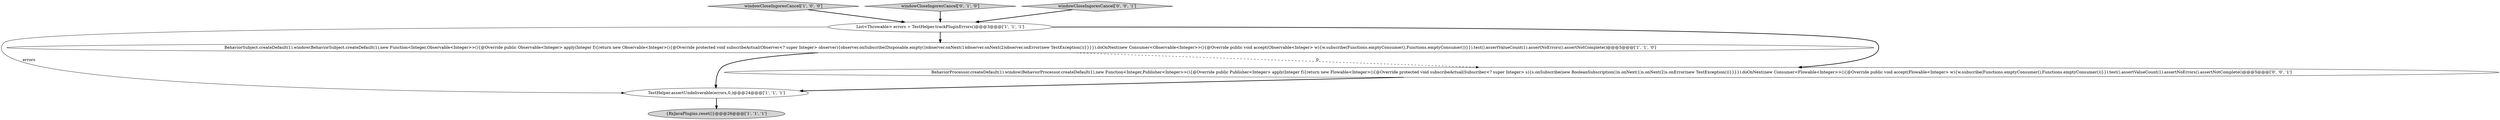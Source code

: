 digraph {
2 [style = filled, label = "TestHelper.assertUndeliverable(errors,0,)@@@24@@@['1', '1', '1']", fillcolor = white, shape = ellipse image = "AAA0AAABBB1BBB"];
3 [style = filled, label = "windowCloseIngoresCancel['1', '0', '0']", fillcolor = lightgray, shape = diamond image = "AAA0AAABBB1BBB"];
5 [style = filled, label = "windowCloseIngoresCancel['0', '1', '0']", fillcolor = lightgray, shape = diamond image = "AAA0AAABBB2BBB"];
4 [style = filled, label = "{RxJavaPlugins.reset()}@@@26@@@['1', '1', '1']", fillcolor = lightgray, shape = ellipse image = "AAA0AAABBB1BBB"];
1 [style = filled, label = "List<Throwable> errors = TestHelper.trackPluginErrors()@@@3@@@['1', '1', '1']", fillcolor = white, shape = ellipse image = "AAA0AAABBB1BBB"];
7 [style = filled, label = "windowCloseIngoresCancel['0', '0', '1']", fillcolor = lightgray, shape = diamond image = "AAA0AAABBB3BBB"];
0 [style = filled, label = "BehaviorSubject.createDefault(1).window(BehaviorSubject.createDefault(1),new Function<Integer,Observable<Integer>>(){@Override public Observable<Integer> apply(Integer f){return new Observable<Integer>(){@Override protected void subscribeActual(Observer<? super Integer> observer){observer.onSubscribe(Disposable.empty())observer.onNext(1)observer.onNext(2)observer.onError(new TestException())}}}}).doOnNext(new Consumer<Observable<Integer>>(){@Override public void accept(Observable<Integer> w){w.subscribe(Functions.emptyConsumer(),Functions.emptyConsumer())}}).test().assertValueCount(1).assertNoErrors().assertNotComplete()@@@5@@@['1', '1', '0']", fillcolor = white, shape = ellipse image = "AAA0AAABBB1BBB"];
6 [style = filled, label = "BehaviorProcessor.createDefault(1).window(BehaviorProcessor.createDefault(1),new Function<Integer,Publisher<Integer>>(){@Override public Publisher<Integer> apply(Integer f){return new Flowable<Integer>(){@Override protected void subscribeActual(Subscriber<? super Integer> s){s.onSubscribe(new BooleanSubscription())s.onNext(1)s.onNext(2)s.onError(new TestException())}}}}).doOnNext(new Consumer<Flowable<Integer>>(){@Override public void accept(Flowable<Integer> w){w.subscribe(Functions.emptyConsumer(),Functions.emptyConsumer())}}).test().assertValueCount(1).assertNoErrors().assertNotComplete()@@@5@@@['0', '0', '1']", fillcolor = white, shape = ellipse image = "AAA0AAABBB3BBB"];
7->1 [style = bold, label=""];
0->6 [style = dashed, label="0"];
0->2 [style = bold, label=""];
2->4 [style = bold, label=""];
1->6 [style = bold, label=""];
6->2 [style = bold, label=""];
3->1 [style = bold, label=""];
1->2 [style = solid, label="errors"];
1->0 [style = bold, label=""];
5->1 [style = bold, label=""];
}

